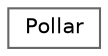 digraph "クラス階層図"
{
 // LATEX_PDF_SIZE
  bgcolor="transparent";
  edge [fontname=Helvetica,fontsize=10,labelfontname=Helvetica,labelfontsize=10];
  node [fontname=Helvetica,fontsize=10,shape=box,height=0.2,width=0.4];
  rankdir="LR";
  Node0 [id="Node000000",label="Pollar",height=0.2,width=0.4,color="grey40", fillcolor="white", style="filled",URL="$struct_pollar.html",tooltip="Pollar（円環ゲージ）の構造体"];
}
